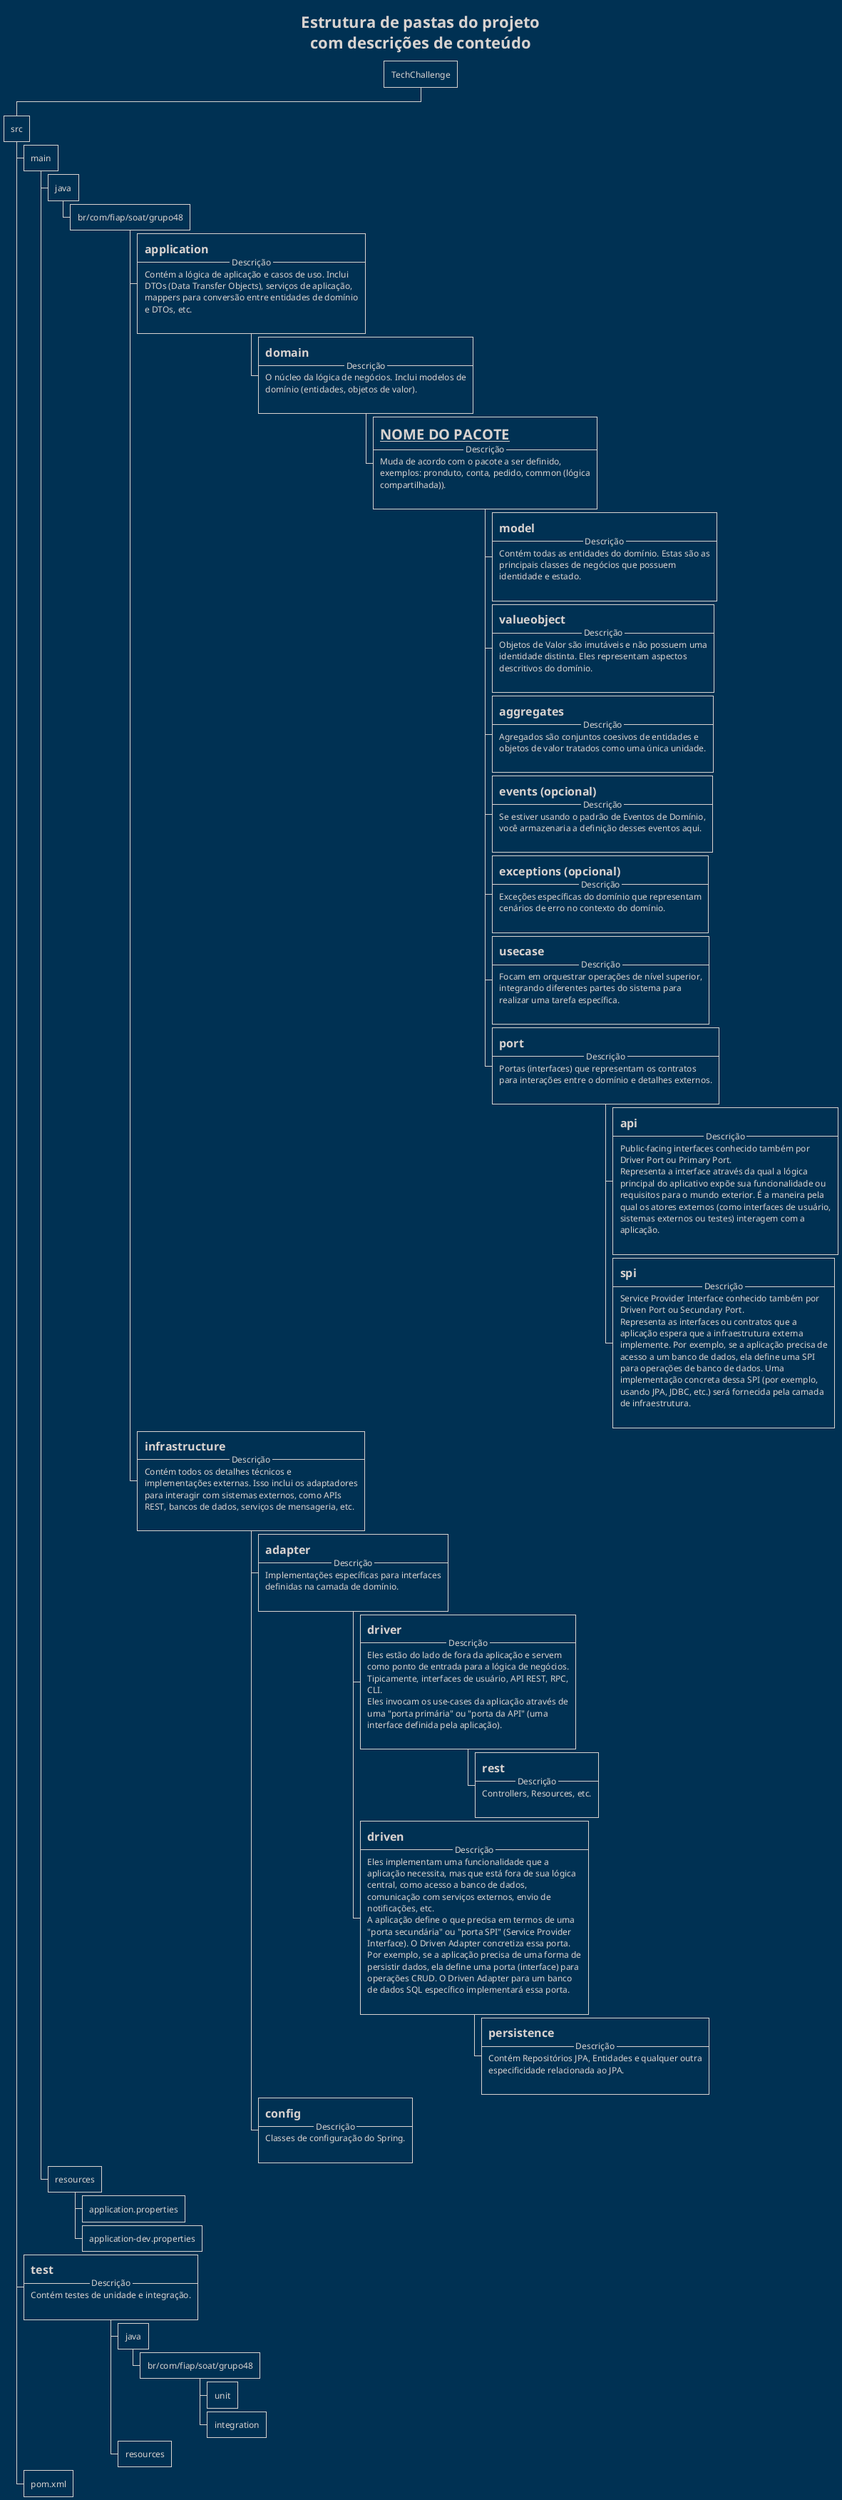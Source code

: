 @startwbs ProjectFolderStructureDescription

!theme blueprint
'!theme mimeograph
'!theme reddress-darkblue
'!theme vibrant

title
    Estrutura de pastas do projeto
    com descrições de conteúdo
end title

* TechChallenge
** src
*** main
**** java
***** br/com/fiap/soat/grupo48
******:=application
-- Descrição --
Contém a lógica de aplicação e casos de uso. Inclui DTOs (Data Transfer Objects), serviços de aplicação, mappers para conversão entre entidades de domínio e DTOs, etc.
;
*******:=domain
-- Descrição --
O núcleo da lógica de negócios. Inclui modelos de domínio (entidades, objetos de valor).
;
********:=__NOME DO PACOTE__
-- Descrição --
Muda de acordo com o pacote a ser definido, exemplos: pronduto, conta, pedido, common (lógica compartilhada)).
;
*********:=model
-- Descrição --
Contém todas as entidades do domínio. Estas são as principais classes de negócios que possuem identidade e estado.
;
*********:=valueobject
-- Descrição --
Objetos de Valor são imutáveis e não possuem uma identidade distinta. Eles representam aspectos descritivos do domínio.
;
*********:=aggregates
-- Descrição --
Agregados são conjuntos coesivos de entidades e objetos de valor tratados como uma única unidade.
;
*********:=events (opcional)
-- Descrição --
Se estiver usando o padrão de Eventos de Domínio, você armazenaria a definição desses eventos aqui.
;
*********:=exceptions (opcional)
-- Descrição --
Exceções específicas do domínio que representam cenários de erro no contexto do domínio.
;
*********:=usecase
-- Descrição --
Focam em orquestrar operações de nível superior, integrando diferentes partes do sistema para realizar uma tarefa específica.
;
*********:=port
-- Descrição --
Portas (interfaces) que representam os contratos para interações entre o domínio e detalhes externos.
;
**********:=api
-- Descrição --
Public-facing interfaces conhecido também por Driver Port ou Primary Port.
Representa a interface através da qual a lógica principal do aplicativo expõe sua funcionalidade ou requisitos para o mundo exterior. É a maneira pela qual os atores externos (como interfaces de usuário, sistemas externos ou testes) interagem com a aplicação.
;
**********:=spi
-- Descrição --
Service Provider Interface conhecido também por Driven Port ou Secundary Port.
Representa as interfaces ou contratos que a aplicação espera que a infraestrutura externa implemente. Por exemplo, se a aplicação precisa de acesso a um banco de dados, ela define uma SPI para operações de banco de dados. Uma implementação concreta dessa SPI (por exemplo, usando JPA, JDBC, etc.) será fornecida pela camada de infraestrutura.
;
******:=infrastructure
-- Descrição --
Contém todos os detalhes técnicos e implementações externas. Isso inclui os adaptadores para interagir com sistemas externos, como APIs REST, bancos de dados, serviços de mensageria, etc.
;
*******:=adapter
-- Descrição --
Implementações específicas para interfaces definidas na camada de domínio.
;
********:=driver
-- Descrição --
Eles estão do lado de fora da aplicação e servem como ponto de entrada para a lógica de negócios.
Tipicamente, interfaces de usuário, API REST, RPC, CLI.
Eles invocam os use-cases da aplicação através de uma "porta primária" ou "porta da API" (uma interface definida pela aplicação).
;
*********:=rest
-- Descrição --
Controllers, Resources, etc.
;
********:=driven
-- Descrição --
Eles implementam uma funcionalidade que a aplicação necessita, mas que está fora de sua lógica central, como acesso a banco de dados, comunicação com serviços externos, envio de notificações, etc.
A aplicação define o que precisa em termos de uma "porta secundária" ou "porta SPI" (Service Provider Interface). O Driven Adapter concretiza essa porta.
Por exemplo, se a aplicação precisa de uma forma de persistir dados, ela define uma porta (interface) para operações CRUD. O Driven Adapter para um banco de dados SQL específico implementará essa porta.
;
*********:=persistence
-- Descrição --
Contém Repositórios JPA, Entidades e qualquer outra especificidade relacionada ao JPA.
;
*******:=config
-- Descrição --
Classes de configuração do Spring.
;
**** resources
***** application.properties
***** application-dev.properties
***:=test
-- Descrição --
Contém testes de unidade e integração.
;
**** java
***** br/com/fiap/soat/grupo48
****** unit
****** integration
**** resources
*** pom.xml

@endwbs